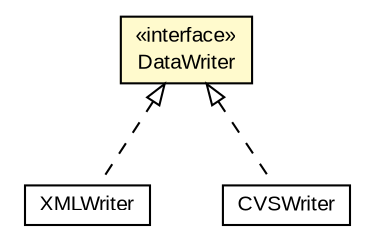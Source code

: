 #!/usr/local/bin/dot
#
# Class diagram 
# Generated by UMLGraph version R5_6 (http://www.umlgraph.org/)
#

digraph G {
	edge [fontname="arial",fontsize=10,labelfontname="arial",labelfontsize=10];
	node [fontname="arial",fontsize=10,shape=plaintext];
	nodesep=0.25;
	ranksep=0.5;
	// java_oo.thread.XMLWriter
	c1794 [label=<<table title="java_oo.thread.XMLWriter" border="0" cellborder="1" cellspacing="0" cellpadding="2" port="p" href="./XMLWriter.html">
		<tr><td><table border="0" cellspacing="0" cellpadding="1">
<tr><td align="center" balign="center"> XMLWriter </td></tr>
		</table></td></tr>
		</table>>, URL="./XMLWriter.html", fontname="arial", fontcolor="black", fontsize=10.0];
	// java_oo.thread.DataWriter
	c1797 [label=<<table title="java_oo.thread.DataWriter" border="0" cellborder="1" cellspacing="0" cellpadding="2" port="p" bgcolor="lemonChiffon" href="./DataWriter.html">
		<tr><td><table border="0" cellspacing="0" cellpadding="1">
<tr><td align="center" balign="center"> &#171;interface&#187; </td></tr>
<tr><td align="center" balign="center"> DataWriter </td></tr>
		</table></td></tr>
		</table>>, URL="./DataWriter.html", fontname="arial", fontcolor="black", fontsize=10.0];
	// java_oo.thread.CVSWriter
	c1799 [label=<<table title="java_oo.thread.CVSWriter" border="0" cellborder="1" cellspacing="0" cellpadding="2" port="p" href="./CVSWriter.html">
		<tr><td><table border="0" cellspacing="0" cellpadding="1">
<tr><td align="center" balign="center"> CVSWriter </td></tr>
		</table></td></tr>
		</table>>, URL="./CVSWriter.html", fontname="arial", fontcolor="black", fontsize=10.0];
	//java_oo.thread.XMLWriter implements java_oo.thread.DataWriter
	c1797:p -> c1794:p [dir=back,arrowtail=empty,style=dashed];
	//java_oo.thread.CVSWriter implements java_oo.thread.DataWriter
	c1797:p -> c1799:p [dir=back,arrowtail=empty,style=dashed];
}

